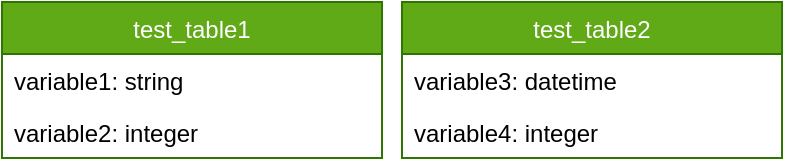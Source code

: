 
<mxfile>
    <diagram id="P0SbFD_KFt-Lh6b_J3Es" name="Page-1">
        <mxGraphModel dx="642" dy="83" grid="1" gridSize="10" guides="1" tooltips="1" connect="1" arrows="1" fold="1" page="1" pageScale="1" pageWidth="850" pageHeight="1100" math="0" shadow="0">
            <root>
                <mxCell id="0"/>
                <mxCell id="1" parent="0"/>
                
				<object label="test_table1" id="RJBF3EENV1">
				    <mxCell style="swimlane;fontStyle=0;childLayout=stackLayout;horizontal=1;startSize=26;fillColor=#60a917;horizontalStack=0;resizeParent=1;resizeParentMax=0;resizeLast=0;collapsible=1;marginBottom=0;strokeColor=#2D7600;fontColor=#ffffff;" parent="1" vertex="1">
				        <mxGeometry x="160" y="80" width="190" height="78" as="geometry">
				            <mxRectangle x="310" y="160" width="130" height="26" as="alternateBounds"/>
				        </mxGeometry>
				    </mxCell>
				</object>

				<mxCell id="YZVXS4LBCX" value="variable1: string" style="text;strokeColor=none;fillColor=none;align=left;verticalAlign=top;spacingLeft=4;spacingRight=4;overflow=hidden;rotatable=0;points=[[0,0.5],[1,0.5]];portConstraint=eastwest;" parent="RJBF3EENV1" vertex="1">
				    <mxGeometry y="26" width="190" height="26" as="geometry"/>
				</mxCell>

				<mxCell id="JO06U76JN9" value="variable2: integer" style="text;strokeColor=none;fillColor=none;align=left;verticalAlign=top;spacingLeft=4;spacingRight=4;overflow=hidden;rotatable=0;points=[[0,0.5],[1,0.5]];portConstraint=eastwest;" parent="RJBF3EENV1" vertex="1">
				    <mxGeometry y="52" width="190" height="26" as="geometry"/>
				</mxCell>

				<object label="test_table2" id="E68S4W9BGN">
				    <mxCell style="swimlane;fontStyle=0;childLayout=stackLayout;horizontal=1;startSize=26;fillColor=#60a917;horizontalStack=0;resizeParent=1;resizeParentMax=0;resizeLast=0;collapsible=1;marginBottom=0;strokeColor=#2D7600;fontColor=#ffffff;" parent="1" vertex="1">
				        <mxGeometry x="360" y="80" width="190" height="78" as="geometry">
				            <mxRectangle x="310" y="160" width="130" height="26" as="alternateBounds"/>
				        </mxGeometry>
				    </mxCell>
				</object>

				<mxCell id="40XYJ81SZ2" value="variable3: datetime" style="text;strokeColor=none;fillColor=none;align=left;verticalAlign=top;spacingLeft=4;spacingRight=4;overflow=hidden;rotatable=0;points=[[0,0.5],[1,0.5]];portConstraint=eastwest;" parent="E68S4W9BGN" vertex="1">
				    <mxGeometry y="26" width="190" height="26" as="geometry"/>
				</mxCell>

				<mxCell id="COWHG75TEG" value="variable4: integer" style="text;strokeColor=none;fillColor=none;align=left;verticalAlign=top;spacingLeft=4;spacingRight=4;overflow=hidden;rotatable=0;points=[[0,0.5],[1,0.5]];portConstraint=eastwest;" parent="E68S4W9BGN" vertex="1">
				    <mxGeometry y="52" width="190" height="26" as="geometry"/>
				</mxCell>

            </root>
        </mxGraphModel>
    </diagram>
</mxfile>
